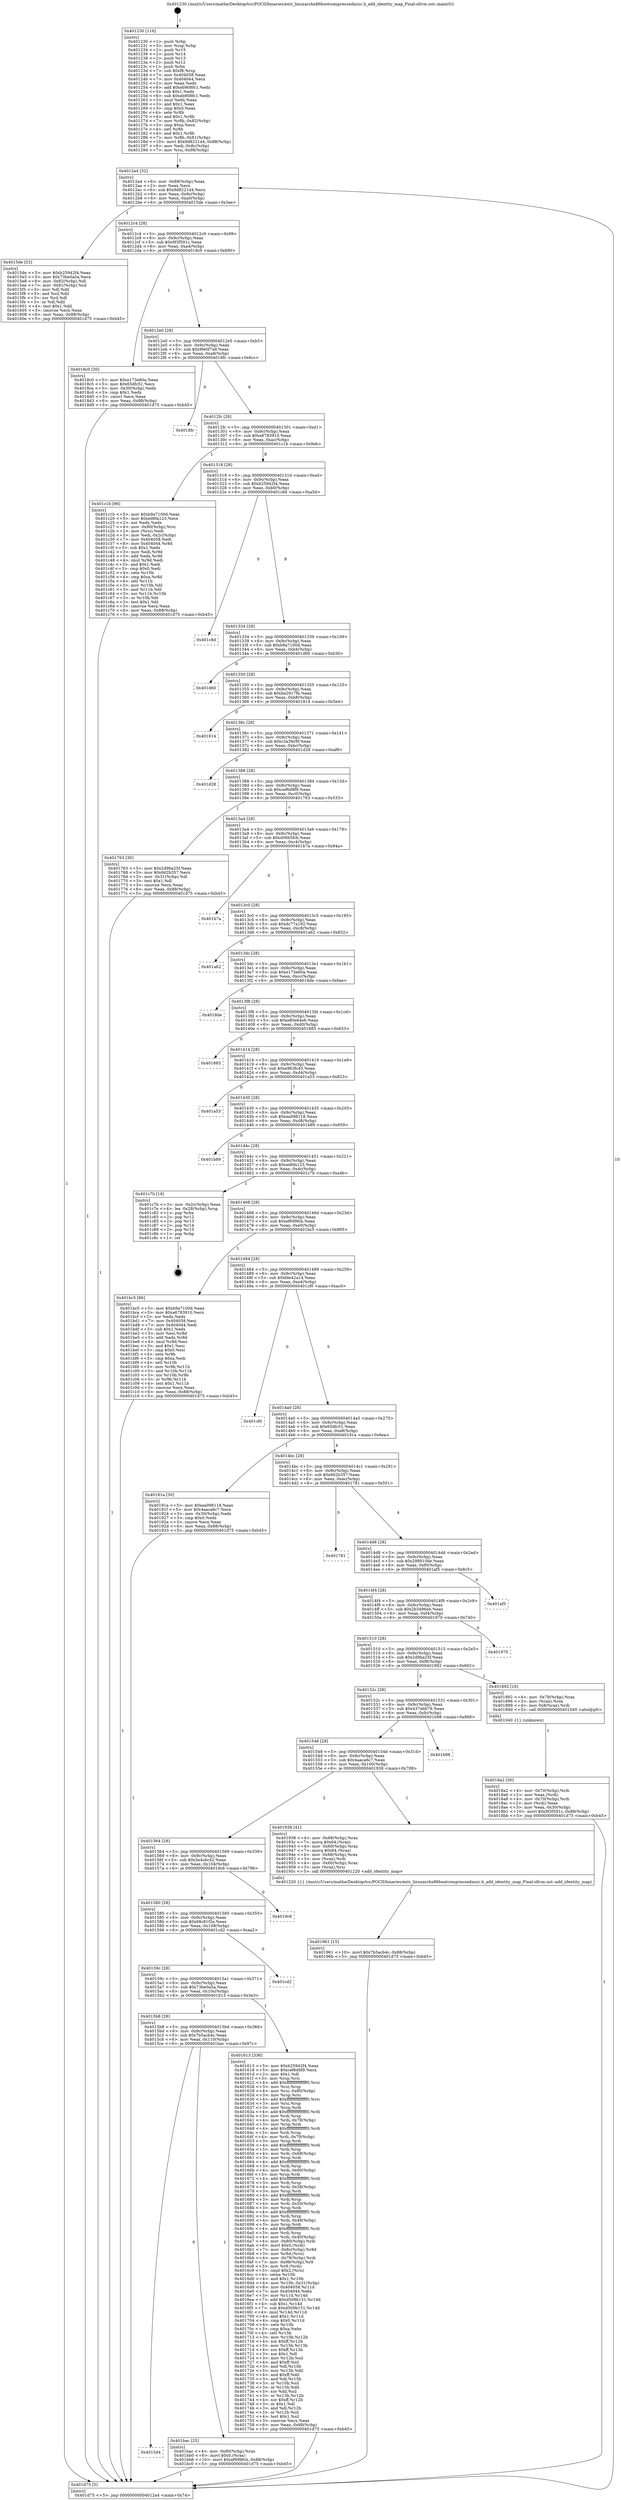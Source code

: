digraph "0x401230" {
  label = "0x401230 (/mnt/c/Users/mathe/Desktop/tcc/POCII/binaries/extr_linuxarchx86bootcompressedmisc.h_add_identity_map_Final-ollvm.out::main(0))"
  labelloc = "t"
  node[shape=record]

  Entry [label="",width=0.3,height=0.3,shape=circle,fillcolor=black,style=filled]
  "0x4012a4" [label="{
     0x4012a4 [32]\l
     | [instrs]\l
     &nbsp;&nbsp;0x4012a4 \<+6\>: mov -0x88(%rbp),%eax\l
     &nbsp;&nbsp;0x4012aa \<+2\>: mov %eax,%ecx\l
     &nbsp;&nbsp;0x4012ac \<+6\>: sub $0x9d8221d4,%ecx\l
     &nbsp;&nbsp;0x4012b2 \<+6\>: mov %eax,-0x9c(%rbp)\l
     &nbsp;&nbsp;0x4012b8 \<+6\>: mov %ecx,-0xa0(%rbp)\l
     &nbsp;&nbsp;0x4012be \<+6\>: je 00000000004015de \<main+0x3ae\>\l
  }"]
  "0x4015de" [label="{
     0x4015de [53]\l
     | [instrs]\l
     &nbsp;&nbsp;0x4015de \<+5\>: mov $0xb25942f4,%eax\l
     &nbsp;&nbsp;0x4015e3 \<+5\>: mov $0x73be0a5a,%ecx\l
     &nbsp;&nbsp;0x4015e8 \<+6\>: mov -0x82(%rbp),%dl\l
     &nbsp;&nbsp;0x4015ee \<+7\>: mov -0x81(%rbp),%sil\l
     &nbsp;&nbsp;0x4015f5 \<+3\>: mov %dl,%dil\l
     &nbsp;&nbsp;0x4015f8 \<+3\>: and %sil,%dil\l
     &nbsp;&nbsp;0x4015fb \<+3\>: xor %sil,%dl\l
     &nbsp;&nbsp;0x4015fe \<+3\>: or %dl,%dil\l
     &nbsp;&nbsp;0x401601 \<+4\>: test $0x1,%dil\l
     &nbsp;&nbsp;0x401605 \<+3\>: cmovne %ecx,%eax\l
     &nbsp;&nbsp;0x401608 \<+6\>: mov %eax,-0x88(%rbp)\l
     &nbsp;&nbsp;0x40160e \<+5\>: jmp 0000000000401d75 \<main+0xb45\>\l
  }"]
  "0x4012c4" [label="{
     0x4012c4 [28]\l
     | [instrs]\l
     &nbsp;&nbsp;0x4012c4 \<+5\>: jmp 00000000004012c9 \<main+0x99\>\l
     &nbsp;&nbsp;0x4012c9 \<+6\>: mov -0x9c(%rbp),%eax\l
     &nbsp;&nbsp;0x4012cf \<+5\>: sub $0x9f3f591c,%eax\l
     &nbsp;&nbsp;0x4012d4 \<+6\>: mov %eax,-0xa4(%rbp)\l
     &nbsp;&nbsp;0x4012da \<+6\>: je 00000000004018c0 \<main+0x690\>\l
  }"]
  "0x401d75" [label="{
     0x401d75 [5]\l
     | [instrs]\l
     &nbsp;&nbsp;0x401d75 \<+5\>: jmp 00000000004012a4 \<main+0x74\>\l
  }"]
  "0x401230" [label="{
     0x401230 [116]\l
     | [instrs]\l
     &nbsp;&nbsp;0x401230 \<+1\>: push %rbp\l
     &nbsp;&nbsp;0x401231 \<+3\>: mov %rsp,%rbp\l
     &nbsp;&nbsp;0x401234 \<+2\>: push %r15\l
     &nbsp;&nbsp;0x401236 \<+2\>: push %r14\l
     &nbsp;&nbsp;0x401238 \<+2\>: push %r13\l
     &nbsp;&nbsp;0x40123a \<+2\>: push %r12\l
     &nbsp;&nbsp;0x40123c \<+1\>: push %rbx\l
     &nbsp;&nbsp;0x40123d \<+7\>: sub $0xf8,%rsp\l
     &nbsp;&nbsp;0x401244 \<+7\>: mov 0x404058,%eax\l
     &nbsp;&nbsp;0x40124b \<+7\>: mov 0x404044,%ecx\l
     &nbsp;&nbsp;0x401252 \<+2\>: mov %eax,%edx\l
     &nbsp;&nbsp;0x401254 \<+6\>: add $0xeb908fc1,%edx\l
     &nbsp;&nbsp;0x40125a \<+3\>: sub $0x1,%edx\l
     &nbsp;&nbsp;0x40125d \<+6\>: sub $0xeb908fc1,%edx\l
     &nbsp;&nbsp;0x401263 \<+3\>: imul %edx,%eax\l
     &nbsp;&nbsp;0x401266 \<+3\>: and $0x1,%eax\l
     &nbsp;&nbsp;0x401269 \<+3\>: cmp $0x0,%eax\l
     &nbsp;&nbsp;0x40126c \<+4\>: sete %r8b\l
     &nbsp;&nbsp;0x401270 \<+4\>: and $0x1,%r8b\l
     &nbsp;&nbsp;0x401274 \<+7\>: mov %r8b,-0x82(%rbp)\l
     &nbsp;&nbsp;0x40127b \<+3\>: cmp $0xa,%ecx\l
     &nbsp;&nbsp;0x40127e \<+4\>: setl %r8b\l
     &nbsp;&nbsp;0x401282 \<+4\>: and $0x1,%r8b\l
     &nbsp;&nbsp;0x401286 \<+7\>: mov %r8b,-0x81(%rbp)\l
     &nbsp;&nbsp;0x40128d \<+10\>: movl $0x9d8221d4,-0x88(%rbp)\l
     &nbsp;&nbsp;0x401297 \<+6\>: mov %edi,-0x8c(%rbp)\l
     &nbsp;&nbsp;0x40129d \<+7\>: mov %rsi,-0x98(%rbp)\l
  }"]
  Exit [label="",width=0.3,height=0.3,shape=circle,fillcolor=black,style=filled,peripheries=2]
  "0x4018c0" [label="{
     0x4018c0 [30]\l
     | [instrs]\l
     &nbsp;&nbsp;0x4018c0 \<+5\>: mov $0xe173e60a,%eax\l
     &nbsp;&nbsp;0x4018c5 \<+5\>: mov $0x65dfc51,%ecx\l
     &nbsp;&nbsp;0x4018ca \<+3\>: mov -0x30(%rbp),%edx\l
     &nbsp;&nbsp;0x4018cd \<+3\>: cmp $0x1,%edx\l
     &nbsp;&nbsp;0x4018d0 \<+3\>: cmovl %ecx,%eax\l
     &nbsp;&nbsp;0x4018d3 \<+6\>: mov %eax,-0x88(%rbp)\l
     &nbsp;&nbsp;0x4018d9 \<+5\>: jmp 0000000000401d75 \<main+0xb45\>\l
  }"]
  "0x4012e0" [label="{
     0x4012e0 [28]\l
     | [instrs]\l
     &nbsp;&nbsp;0x4012e0 \<+5\>: jmp 00000000004012e5 \<main+0xb5\>\l
     &nbsp;&nbsp;0x4012e5 \<+6\>: mov -0x9c(%rbp),%eax\l
     &nbsp;&nbsp;0x4012eb \<+5\>: sub $0x9fe0f7a9,%eax\l
     &nbsp;&nbsp;0x4012f0 \<+6\>: mov %eax,-0xa8(%rbp)\l
     &nbsp;&nbsp;0x4012f6 \<+6\>: je 00000000004018fc \<main+0x6cc\>\l
  }"]
  "0x4015d4" [label="{
     0x4015d4\l
  }", style=dashed]
  "0x4018fc" [label="{
     0x4018fc\l
  }", style=dashed]
  "0x4012fc" [label="{
     0x4012fc [28]\l
     | [instrs]\l
     &nbsp;&nbsp;0x4012fc \<+5\>: jmp 0000000000401301 \<main+0xd1\>\l
     &nbsp;&nbsp;0x401301 \<+6\>: mov -0x9c(%rbp),%eax\l
     &nbsp;&nbsp;0x401307 \<+5\>: sub $0xa6783910,%eax\l
     &nbsp;&nbsp;0x40130c \<+6\>: mov %eax,-0xac(%rbp)\l
     &nbsp;&nbsp;0x401312 \<+6\>: je 0000000000401c1b \<main+0x9eb\>\l
  }"]
  "0x401bac" [label="{
     0x401bac [25]\l
     | [instrs]\l
     &nbsp;&nbsp;0x401bac \<+4\>: mov -0x80(%rbp),%rax\l
     &nbsp;&nbsp;0x401bb0 \<+6\>: movl $0x0,(%rax)\l
     &nbsp;&nbsp;0x401bb6 \<+10\>: movl $0xef699fcb,-0x88(%rbp)\l
     &nbsp;&nbsp;0x401bc0 \<+5\>: jmp 0000000000401d75 \<main+0xb45\>\l
  }"]
  "0x401c1b" [label="{
     0x401c1b [96]\l
     | [instrs]\l
     &nbsp;&nbsp;0x401c1b \<+5\>: mov $0xb9a7100d,%eax\l
     &nbsp;&nbsp;0x401c20 \<+5\>: mov $0xed6fa123,%ecx\l
     &nbsp;&nbsp;0x401c25 \<+2\>: xor %edx,%edx\l
     &nbsp;&nbsp;0x401c27 \<+4\>: mov -0x80(%rbp),%rsi\l
     &nbsp;&nbsp;0x401c2b \<+2\>: mov (%rsi),%edi\l
     &nbsp;&nbsp;0x401c2d \<+3\>: mov %edi,-0x2c(%rbp)\l
     &nbsp;&nbsp;0x401c30 \<+7\>: mov 0x404058,%edi\l
     &nbsp;&nbsp;0x401c37 \<+8\>: mov 0x404044,%r8d\l
     &nbsp;&nbsp;0x401c3f \<+3\>: sub $0x1,%edx\l
     &nbsp;&nbsp;0x401c42 \<+3\>: mov %edi,%r9d\l
     &nbsp;&nbsp;0x401c45 \<+3\>: add %edx,%r9d\l
     &nbsp;&nbsp;0x401c48 \<+4\>: imul %r9d,%edi\l
     &nbsp;&nbsp;0x401c4c \<+3\>: and $0x1,%edi\l
     &nbsp;&nbsp;0x401c4f \<+3\>: cmp $0x0,%edi\l
     &nbsp;&nbsp;0x401c52 \<+4\>: sete %r10b\l
     &nbsp;&nbsp;0x401c56 \<+4\>: cmp $0xa,%r8d\l
     &nbsp;&nbsp;0x401c5a \<+4\>: setl %r11b\l
     &nbsp;&nbsp;0x401c5e \<+3\>: mov %r10b,%bl\l
     &nbsp;&nbsp;0x401c61 \<+3\>: and %r11b,%bl\l
     &nbsp;&nbsp;0x401c64 \<+3\>: xor %r11b,%r10b\l
     &nbsp;&nbsp;0x401c67 \<+3\>: or %r10b,%bl\l
     &nbsp;&nbsp;0x401c6a \<+3\>: test $0x1,%bl\l
     &nbsp;&nbsp;0x401c6d \<+3\>: cmovne %ecx,%eax\l
     &nbsp;&nbsp;0x401c70 \<+6\>: mov %eax,-0x88(%rbp)\l
     &nbsp;&nbsp;0x401c76 \<+5\>: jmp 0000000000401d75 \<main+0xb45\>\l
  }"]
  "0x401318" [label="{
     0x401318 [28]\l
     | [instrs]\l
     &nbsp;&nbsp;0x401318 \<+5\>: jmp 000000000040131d \<main+0xed\>\l
     &nbsp;&nbsp;0x40131d \<+6\>: mov -0x9c(%rbp),%eax\l
     &nbsp;&nbsp;0x401323 \<+5\>: sub $0xb25942f4,%eax\l
     &nbsp;&nbsp;0x401328 \<+6\>: mov %eax,-0xb0(%rbp)\l
     &nbsp;&nbsp;0x40132e \<+6\>: je 0000000000401c8d \<main+0xa5d\>\l
  }"]
  "0x401961" [label="{
     0x401961 [15]\l
     | [instrs]\l
     &nbsp;&nbsp;0x401961 \<+10\>: movl $0x7b5acb4c,-0x88(%rbp)\l
     &nbsp;&nbsp;0x40196b \<+5\>: jmp 0000000000401d75 \<main+0xb45\>\l
  }"]
  "0x401c8d" [label="{
     0x401c8d\l
  }", style=dashed]
  "0x401334" [label="{
     0x401334 [28]\l
     | [instrs]\l
     &nbsp;&nbsp;0x401334 \<+5\>: jmp 0000000000401339 \<main+0x109\>\l
     &nbsp;&nbsp;0x401339 \<+6\>: mov -0x9c(%rbp),%eax\l
     &nbsp;&nbsp;0x40133f \<+5\>: sub $0xb9a7100d,%eax\l
     &nbsp;&nbsp;0x401344 \<+6\>: mov %eax,-0xb4(%rbp)\l
     &nbsp;&nbsp;0x40134a \<+6\>: je 0000000000401d60 \<main+0xb30\>\l
  }"]
  "0x4018a2" [label="{
     0x4018a2 [30]\l
     | [instrs]\l
     &nbsp;&nbsp;0x4018a2 \<+4\>: mov -0x70(%rbp),%rdi\l
     &nbsp;&nbsp;0x4018a6 \<+2\>: mov %eax,(%rdi)\l
     &nbsp;&nbsp;0x4018a8 \<+4\>: mov -0x70(%rbp),%rdi\l
     &nbsp;&nbsp;0x4018ac \<+2\>: mov (%rdi),%eax\l
     &nbsp;&nbsp;0x4018ae \<+3\>: mov %eax,-0x30(%rbp)\l
     &nbsp;&nbsp;0x4018b1 \<+10\>: movl $0x9f3f591c,-0x88(%rbp)\l
     &nbsp;&nbsp;0x4018bb \<+5\>: jmp 0000000000401d75 \<main+0xb45\>\l
  }"]
  "0x401d60" [label="{
     0x401d60\l
  }", style=dashed]
  "0x401350" [label="{
     0x401350 [28]\l
     | [instrs]\l
     &nbsp;&nbsp;0x401350 \<+5\>: jmp 0000000000401355 \<main+0x125\>\l
     &nbsp;&nbsp;0x401355 \<+6\>: mov -0x9c(%rbp),%eax\l
     &nbsp;&nbsp;0x40135b \<+5\>: sub $0xbe2917fb,%eax\l
     &nbsp;&nbsp;0x401360 \<+6\>: mov %eax,-0xb8(%rbp)\l
     &nbsp;&nbsp;0x401366 \<+6\>: je 0000000000401814 \<main+0x5e4\>\l
  }"]
  "0x4015b8" [label="{
     0x4015b8 [28]\l
     | [instrs]\l
     &nbsp;&nbsp;0x4015b8 \<+5\>: jmp 00000000004015bd \<main+0x38d\>\l
     &nbsp;&nbsp;0x4015bd \<+6\>: mov -0x9c(%rbp),%eax\l
     &nbsp;&nbsp;0x4015c3 \<+5\>: sub $0x7b5acb4c,%eax\l
     &nbsp;&nbsp;0x4015c8 \<+6\>: mov %eax,-0x110(%rbp)\l
     &nbsp;&nbsp;0x4015ce \<+6\>: je 0000000000401bac \<main+0x97c\>\l
  }"]
  "0x401814" [label="{
     0x401814\l
  }", style=dashed]
  "0x40136c" [label="{
     0x40136c [28]\l
     | [instrs]\l
     &nbsp;&nbsp;0x40136c \<+5\>: jmp 0000000000401371 \<main+0x141\>\l
     &nbsp;&nbsp;0x401371 \<+6\>: mov -0x9c(%rbp),%eax\l
     &nbsp;&nbsp;0x401377 \<+5\>: sub $0xc3a39c9f,%eax\l
     &nbsp;&nbsp;0x40137c \<+6\>: mov %eax,-0xbc(%rbp)\l
     &nbsp;&nbsp;0x401382 \<+6\>: je 0000000000401d28 \<main+0xaf8\>\l
  }"]
  "0x401613" [label="{
     0x401613 [336]\l
     | [instrs]\l
     &nbsp;&nbsp;0x401613 \<+5\>: mov $0xb25942f4,%eax\l
     &nbsp;&nbsp;0x401618 \<+5\>: mov $0xcef6d8f9,%ecx\l
     &nbsp;&nbsp;0x40161d \<+2\>: mov $0x1,%dl\l
     &nbsp;&nbsp;0x40161f \<+3\>: mov %rsp,%rsi\l
     &nbsp;&nbsp;0x401622 \<+4\>: add $0xfffffffffffffff0,%rsi\l
     &nbsp;&nbsp;0x401626 \<+3\>: mov %rsi,%rsp\l
     &nbsp;&nbsp;0x401629 \<+4\>: mov %rsi,-0x80(%rbp)\l
     &nbsp;&nbsp;0x40162d \<+3\>: mov %rsp,%rsi\l
     &nbsp;&nbsp;0x401630 \<+4\>: add $0xfffffffffffffff0,%rsi\l
     &nbsp;&nbsp;0x401634 \<+3\>: mov %rsi,%rsp\l
     &nbsp;&nbsp;0x401637 \<+3\>: mov %rsp,%rdi\l
     &nbsp;&nbsp;0x40163a \<+4\>: add $0xfffffffffffffff0,%rdi\l
     &nbsp;&nbsp;0x40163e \<+3\>: mov %rdi,%rsp\l
     &nbsp;&nbsp;0x401641 \<+4\>: mov %rdi,-0x78(%rbp)\l
     &nbsp;&nbsp;0x401645 \<+3\>: mov %rsp,%rdi\l
     &nbsp;&nbsp;0x401648 \<+4\>: add $0xfffffffffffffff0,%rdi\l
     &nbsp;&nbsp;0x40164c \<+3\>: mov %rdi,%rsp\l
     &nbsp;&nbsp;0x40164f \<+4\>: mov %rdi,-0x70(%rbp)\l
     &nbsp;&nbsp;0x401653 \<+3\>: mov %rsp,%rdi\l
     &nbsp;&nbsp;0x401656 \<+4\>: add $0xfffffffffffffff0,%rdi\l
     &nbsp;&nbsp;0x40165a \<+3\>: mov %rdi,%rsp\l
     &nbsp;&nbsp;0x40165d \<+4\>: mov %rdi,-0x68(%rbp)\l
     &nbsp;&nbsp;0x401661 \<+3\>: mov %rsp,%rdi\l
     &nbsp;&nbsp;0x401664 \<+4\>: add $0xfffffffffffffff0,%rdi\l
     &nbsp;&nbsp;0x401668 \<+3\>: mov %rdi,%rsp\l
     &nbsp;&nbsp;0x40166b \<+4\>: mov %rdi,-0x60(%rbp)\l
     &nbsp;&nbsp;0x40166f \<+3\>: mov %rsp,%rdi\l
     &nbsp;&nbsp;0x401672 \<+4\>: add $0xfffffffffffffff0,%rdi\l
     &nbsp;&nbsp;0x401676 \<+3\>: mov %rdi,%rsp\l
     &nbsp;&nbsp;0x401679 \<+4\>: mov %rdi,-0x58(%rbp)\l
     &nbsp;&nbsp;0x40167d \<+3\>: mov %rsp,%rdi\l
     &nbsp;&nbsp;0x401680 \<+4\>: add $0xfffffffffffffff0,%rdi\l
     &nbsp;&nbsp;0x401684 \<+3\>: mov %rdi,%rsp\l
     &nbsp;&nbsp;0x401687 \<+4\>: mov %rdi,-0x50(%rbp)\l
     &nbsp;&nbsp;0x40168b \<+3\>: mov %rsp,%rdi\l
     &nbsp;&nbsp;0x40168e \<+4\>: add $0xfffffffffffffff0,%rdi\l
     &nbsp;&nbsp;0x401692 \<+3\>: mov %rdi,%rsp\l
     &nbsp;&nbsp;0x401695 \<+4\>: mov %rdi,-0x48(%rbp)\l
     &nbsp;&nbsp;0x401699 \<+3\>: mov %rsp,%rdi\l
     &nbsp;&nbsp;0x40169c \<+4\>: add $0xfffffffffffffff0,%rdi\l
     &nbsp;&nbsp;0x4016a0 \<+3\>: mov %rdi,%rsp\l
     &nbsp;&nbsp;0x4016a3 \<+4\>: mov %rdi,-0x40(%rbp)\l
     &nbsp;&nbsp;0x4016a7 \<+4\>: mov -0x80(%rbp),%rdi\l
     &nbsp;&nbsp;0x4016ab \<+6\>: movl $0x0,(%rdi)\l
     &nbsp;&nbsp;0x4016b1 \<+7\>: mov -0x8c(%rbp),%r8d\l
     &nbsp;&nbsp;0x4016b8 \<+3\>: mov %r8d,(%rsi)\l
     &nbsp;&nbsp;0x4016bb \<+4\>: mov -0x78(%rbp),%rdi\l
     &nbsp;&nbsp;0x4016bf \<+7\>: mov -0x98(%rbp),%r9\l
     &nbsp;&nbsp;0x4016c6 \<+3\>: mov %r9,(%rdi)\l
     &nbsp;&nbsp;0x4016c9 \<+3\>: cmpl $0x2,(%rsi)\l
     &nbsp;&nbsp;0x4016cc \<+4\>: setne %r10b\l
     &nbsp;&nbsp;0x4016d0 \<+4\>: and $0x1,%r10b\l
     &nbsp;&nbsp;0x4016d4 \<+4\>: mov %r10b,-0x31(%rbp)\l
     &nbsp;&nbsp;0x4016d8 \<+8\>: mov 0x404058,%r11d\l
     &nbsp;&nbsp;0x4016e0 \<+7\>: mov 0x404044,%ebx\l
     &nbsp;&nbsp;0x4016e7 \<+3\>: mov %r11d,%r14d\l
     &nbsp;&nbsp;0x4016ea \<+7\>: add $0xd509b151,%r14d\l
     &nbsp;&nbsp;0x4016f1 \<+4\>: sub $0x1,%r14d\l
     &nbsp;&nbsp;0x4016f5 \<+7\>: sub $0xd509b151,%r14d\l
     &nbsp;&nbsp;0x4016fc \<+4\>: imul %r14d,%r11d\l
     &nbsp;&nbsp;0x401700 \<+4\>: and $0x1,%r11d\l
     &nbsp;&nbsp;0x401704 \<+4\>: cmp $0x0,%r11d\l
     &nbsp;&nbsp;0x401708 \<+4\>: sete %r10b\l
     &nbsp;&nbsp;0x40170c \<+3\>: cmp $0xa,%ebx\l
     &nbsp;&nbsp;0x40170f \<+4\>: setl %r15b\l
     &nbsp;&nbsp;0x401713 \<+3\>: mov %r10b,%r12b\l
     &nbsp;&nbsp;0x401716 \<+4\>: xor $0xff,%r12b\l
     &nbsp;&nbsp;0x40171a \<+3\>: mov %r15b,%r13b\l
     &nbsp;&nbsp;0x40171d \<+4\>: xor $0xff,%r13b\l
     &nbsp;&nbsp;0x401721 \<+3\>: xor $0x1,%dl\l
     &nbsp;&nbsp;0x401724 \<+3\>: mov %r12b,%sil\l
     &nbsp;&nbsp;0x401727 \<+4\>: and $0xff,%sil\l
     &nbsp;&nbsp;0x40172b \<+3\>: and %dl,%r10b\l
     &nbsp;&nbsp;0x40172e \<+3\>: mov %r13b,%dil\l
     &nbsp;&nbsp;0x401731 \<+4\>: and $0xff,%dil\l
     &nbsp;&nbsp;0x401735 \<+3\>: and %dl,%r15b\l
     &nbsp;&nbsp;0x401738 \<+3\>: or %r10b,%sil\l
     &nbsp;&nbsp;0x40173b \<+3\>: or %r15b,%dil\l
     &nbsp;&nbsp;0x40173e \<+3\>: xor %dil,%sil\l
     &nbsp;&nbsp;0x401741 \<+3\>: or %r13b,%r12b\l
     &nbsp;&nbsp;0x401744 \<+4\>: xor $0xff,%r12b\l
     &nbsp;&nbsp;0x401748 \<+3\>: or $0x1,%dl\l
     &nbsp;&nbsp;0x40174b \<+3\>: and %dl,%r12b\l
     &nbsp;&nbsp;0x40174e \<+3\>: or %r12b,%sil\l
     &nbsp;&nbsp;0x401751 \<+4\>: test $0x1,%sil\l
     &nbsp;&nbsp;0x401755 \<+3\>: cmovne %ecx,%eax\l
     &nbsp;&nbsp;0x401758 \<+6\>: mov %eax,-0x88(%rbp)\l
     &nbsp;&nbsp;0x40175e \<+5\>: jmp 0000000000401d75 \<main+0xb45\>\l
  }"]
  "0x401d28" [label="{
     0x401d28\l
  }", style=dashed]
  "0x401388" [label="{
     0x401388 [28]\l
     | [instrs]\l
     &nbsp;&nbsp;0x401388 \<+5\>: jmp 000000000040138d \<main+0x15d\>\l
     &nbsp;&nbsp;0x40138d \<+6\>: mov -0x9c(%rbp),%eax\l
     &nbsp;&nbsp;0x401393 \<+5\>: sub $0xcef6d8f9,%eax\l
     &nbsp;&nbsp;0x401398 \<+6\>: mov %eax,-0xc0(%rbp)\l
     &nbsp;&nbsp;0x40139e \<+6\>: je 0000000000401763 \<main+0x533\>\l
  }"]
  "0x40159c" [label="{
     0x40159c [28]\l
     | [instrs]\l
     &nbsp;&nbsp;0x40159c \<+5\>: jmp 00000000004015a1 \<main+0x371\>\l
     &nbsp;&nbsp;0x4015a1 \<+6\>: mov -0x9c(%rbp),%eax\l
     &nbsp;&nbsp;0x4015a7 \<+5\>: sub $0x73be0a5a,%eax\l
     &nbsp;&nbsp;0x4015ac \<+6\>: mov %eax,-0x10c(%rbp)\l
     &nbsp;&nbsp;0x4015b2 \<+6\>: je 0000000000401613 \<main+0x3e3\>\l
  }"]
  "0x401763" [label="{
     0x401763 [30]\l
     | [instrs]\l
     &nbsp;&nbsp;0x401763 \<+5\>: mov $0x2d9ba25f,%eax\l
     &nbsp;&nbsp;0x401768 \<+5\>: mov $0x662b357,%ecx\l
     &nbsp;&nbsp;0x40176d \<+3\>: mov -0x31(%rbp),%dl\l
     &nbsp;&nbsp;0x401770 \<+3\>: test $0x1,%dl\l
     &nbsp;&nbsp;0x401773 \<+3\>: cmovne %ecx,%eax\l
     &nbsp;&nbsp;0x401776 \<+6\>: mov %eax,-0x88(%rbp)\l
     &nbsp;&nbsp;0x40177c \<+5\>: jmp 0000000000401d75 \<main+0xb45\>\l
  }"]
  "0x4013a4" [label="{
     0x4013a4 [28]\l
     | [instrs]\l
     &nbsp;&nbsp;0x4013a4 \<+5\>: jmp 00000000004013a9 \<main+0x179\>\l
     &nbsp;&nbsp;0x4013a9 \<+6\>: mov -0x9c(%rbp),%eax\l
     &nbsp;&nbsp;0x4013af \<+5\>: sub $0xd06b5fcb,%eax\l
     &nbsp;&nbsp;0x4013b4 \<+6\>: mov %eax,-0xc4(%rbp)\l
     &nbsp;&nbsp;0x4013ba \<+6\>: je 0000000000401b7a \<main+0x94a\>\l
  }"]
  "0x401cd2" [label="{
     0x401cd2\l
  }", style=dashed]
  "0x401b7a" [label="{
     0x401b7a\l
  }", style=dashed]
  "0x4013c0" [label="{
     0x4013c0 [28]\l
     | [instrs]\l
     &nbsp;&nbsp;0x4013c0 \<+5\>: jmp 00000000004013c5 \<main+0x195\>\l
     &nbsp;&nbsp;0x4013c5 \<+6\>: mov -0x9c(%rbp),%eax\l
     &nbsp;&nbsp;0x4013cb \<+5\>: sub $0xdc77a192,%eax\l
     &nbsp;&nbsp;0x4013d0 \<+6\>: mov %eax,-0xc8(%rbp)\l
     &nbsp;&nbsp;0x4013d6 \<+6\>: je 0000000000401a62 \<main+0x832\>\l
  }"]
  "0x401580" [label="{
     0x401580 [28]\l
     | [instrs]\l
     &nbsp;&nbsp;0x401580 \<+5\>: jmp 0000000000401585 \<main+0x355\>\l
     &nbsp;&nbsp;0x401585 \<+6\>: mov -0x9c(%rbp),%eax\l
     &nbsp;&nbsp;0x40158b \<+5\>: sub $0x68c81f2e,%eax\l
     &nbsp;&nbsp;0x401590 \<+6\>: mov %eax,-0x108(%rbp)\l
     &nbsp;&nbsp;0x401596 \<+6\>: je 0000000000401cd2 \<main+0xaa2\>\l
  }"]
  "0x401a62" [label="{
     0x401a62\l
  }", style=dashed]
  "0x4013dc" [label="{
     0x4013dc [28]\l
     | [instrs]\l
     &nbsp;&nbsp;0x4013dc \<+5\>: jmp 00000000004013e1 \<main+0x1b1\>\l
     &nbsp;&nbsp;0x4013e1 \<+6\>: mov -0x9c(%rbp),%eax\l
     &nbsp;&nbsp;0x4013e7 \<+5\>: sub $0xe173e60a,%eax\l
     &nbsp;&nbsp;0x4013ec \<+6\>: mov %eax,-0xcc(%rbp)\l
     &nbsp;&nbsp;0x4013f2 \<+6\>: je 00000000004018de \<main+0x6ae\>\l
  }"]
  "0x4019c6" [label="{
     0x4019c6\l
  }", style=dashed]
  "0x4018de" [label="{
     0x4018de\l
  }", style=dashed]
  "0x4013f8" [label="{
     0x4013f8 [28]\l
     | [instrs]\l
     &nbsp;&nbsp;0x4013f8 \<+5\>: jmp 00000000004013fd \<main+0x1cd\>\l
     &nbsp;&nbsp;0x4013fd \<+6\>: mov -0x9c(%rbp),%eax\l
     &nbsp;&nbsp;0x401403 \<+5\>: sub $0xe80e64e6,%eax\l
     &nbsp;&nbsp;0x401408 \<+6\>: mov %eax,-0xd0(%rbp)\l
     &nbsp;&nbsp;0x40140e \<+6\>: je 0000000000401883 \<main+0x653\>\l
  }"]
  "0x401564" [label="{
     0x401564 [28]\l
     | [instrs]\l
     &nbsp;&nbsp;0x401564 \<+5\>: jmp 0000000000401569 \<main+0x339\>\l
     &nbsp;&nbsp;0x401569 \<+6\>: mov -0x9c(%rbp),%eax\l
     &nbsp;&nbsp;0x40156f \<+5\>: sub $0x5e4cbc42,%eax\l
     &nbsp;&nbsp;0x401574 \<+6\>: mov %eax,-0x104(%rbp)\l
     &nbsp;&nbsp;0x40157a \<+6\>: je 00000000004019c6 \<main+0x796\>\l
  }"]
  "0x401883" [label="{
     0x401883\l
  }", style=dashed]
  "0x401414" [label="{
     0x401414 [28]\l
     | [instrs]\l
     &nbsp;&nbsp;0x401414 \<+5\>: jmp 0000000000401419 \<main+0x1e9\>\l
     &nbsp;&nbsp;0x401419 \<+6\>: mov -0x9c(%rbp),%eax\l
     &nbsp;&nbsp;0x40141f \<+5\>: sub $0xe963fc45,%eax\l
     &nbsp;&nbsp;0x401424 \<+6\>: mov %eax,-0xd4(%rbp)\l
     &nbsp;&nbsp;0x40142a \<+6\>: je 0000000000401a53 \<main+0x823\>\l
  }"]
  "0x401938" [label="{
     0x401938 [41]\l
     | [instrs]\l
     &nbsp;&nbsp;0x401938 \<+4\>: mov -0x68(%rbp),%rax\l
     &nbsp;&nbsp;0x40193c \<+7\>: movq $0x64,(%rax)\l
     &nbsp;&nbsp;0x401943 \<+4\>: mov -0x60(%rbp),%rax\l
     &nbsp;&nbsp;0x401947 \<+7\>: movq $0x64,(%rax)\l
     &nbsp;&nbsp;0x40194e \<+4\>: mov -0x68(%rbp),%rax\l
     &nbsp;&nbsp;0x401952 \<+3\>: mov (%rax),%rdi\l
     &nbsp;&nbsp;0x401955 \<+4\>: mov -0x60(%rbp),%rax\l
     &nbsp;&nbsp;0x401959 \<+3\>: mov (%rax),%rsi\l
     &nbsp;&nbsp;0x40195c \<+5\>: call 0000000000401220 \<add_identity_map\>\l
     | [calls]\l
     &nbsp;&nbsp;0x401220 \{1\} (/mnt/c/Users/mathe/Desktop/tcc/POCII/binaries/extr_linuxarchx86bootcompressedmisc.h_add_identity_map_Final-ollvm.out::add_identity_map)\l
  }"]
  "0x401a53" [label="{
     0x401a53\l
  }", style=dashed]
  "0x401430" [label="{
     0x401430 [28]\l
     | [instrs]\l
     &nbsp;&nbsp;0x401430 \<+5\>: jmp 0000000000401435 \<main+0x205\>\l
     &nbsp;&nbsp;0x401435 \<+6\>: mov -0x9c(%rbp),%eax\l
     &nbsp;&nbsp;0x40143b \<+5\>: sub $0xea098118,%eax\l
     &nbsp;&nbsp;0x401440 \<+6\>: mov %eax,-0xd8(%rbp)\l
     &nbsp;&nbsp;0x401446 \<+6\>: je 0000000000401b89 \<main+0x959\>\l
  }"]
  "0x401548" [label="{
     0x401548 [28]\l
     | [instrs]\l
     &nbsp;&nbsp;0x401548 \<+5\>: jmp 000000000040154d \<main+0x31d\>\l
     &nbsp;&nbsp;0x40154d \<+6\>: mov -0x9c(%rbp),%eax\l
     &nbsp;&nbsp;0x401553 \<+5\>: sub $0x4aaca6c7,%eax\l
     &nbsp;&nbsp;0x401558 \<+6\>: mov %eax,-0x100(%rbp)\l
     &nbsp;&nbsp;0x40155e \<+6\>: je 0000000000401938 \<main+0x708\>\l
  }"]
  "0x401b89" [label="{
     0x401b89\l
  }", style=dashed]
  "0x40144c" [label="{
     0x40144c [28]\l
     | [instrs]\l
     &nbsp;&nbsp;0x40144c \<+5\>: jmp 0000000000401451 \<main+0x221\>\l
     &nbsp;&nbsp;0x401451 \<+6\>: mov -0x9c(%rbp),%eax\l
     &nbsp;&nbsp;0x401457 \<+5\>: sub $0xed6fa123,%eax\l
     &nbsp;&nbsp;0x40145c \<+6\>: mov %eax,-0xdc(%rbp)\l
     &nbsp;&nbsp;0x401462 \<+6\>: je 0000000000401c7b \<main+0xa4b\>\l
  }"]
  "0x401b98" [label="{
     0x401b98\l
  }", style=dashed]
  "0x401c7b" [label="{
     0x401c7b [18]\l
     | [instrs]\l
     &nbsp;&nbsp;0x401c7b \<+3\>: mov -0x2c(%rbp),%eax\l
     &nbsp;&nbsp;0x401c7e \<+4\>: lea -0x28(%rbp),%rsp\l
     &nbsp;&nbsp;0x401c82 \<+1\>: pop %rbx\l
     &nbsp;&nbsp;0x401c83 \<+2\>: pop %r12\l
     &nbsp;&nbsp;0x401c85 \<+2\>: pop %r13\l
     &nbsp;&nbsp;0x401c87 \<+2\>: pop %r14\l
     &nbsp;&nbsp;0x401c89 \<+2\>: pop %r15\l
     &nbsp;&nbsp;0x401c8b \<+1\>: pop %rbp\l
     &nbsp;&nbsp;0x401c8c \<+1\>: ret\l
  }"]
  "0x401468" [label="{
     0x401468 [28]\l
     | [instrs]\l
     &nbsp;&nbsp;0x401468 \<+5\>: jmp 000000000040146d \<main+0x23d\>\l
     &nbsp;&nbsp;0x40146d \<+6\>: mov -0x9c(%rbp),%eax\l
     &nbsp;&nbsp;0x401473 \<+5\>: sub $0xef699fcb,%eax\l
     &nbsp;&nbsp;0x401478 \<+6\>: mov %eax,-0xe0(%rbp)\l
     &nbsp;&nbsp;0x40147e \<+6\>: je 0000000000401bc5 \<main+0x995\>\l
  }"]
  "0x40152c" [label="{
     0x40152c [28]\l
     | [instrs]\l
     &nbsp;&nbsp;0x40152c \<+5\>: jmp 0000000000401531 \<main+0x301\>\l
     &nbsp;&nbsp;0x401531 \<+6\>: mov -0x9c(%rbp),%eax\l
     &nbsp;&nbsp;0x401537 \<+5\>: sub $0x437ebb79,%eax\l
     &nbsp;&nbsp;0x40153c \<+6\>: mov %eax,-0xfc(%rbp)\l
     &nbsp;&nbsp;0x401542 \<+6\>: je 0000000000401b98 \<main+0x968\>\l
  }"]
  "0x401bc5" [label="{
     0x401bc5 [86]\l
     | [instrs]\l
     &nbsp;&nbsp;0x401bc5 \<+5\>: mov $0xb9a7100d,%eax\l
     &nbsp;&nbsp;0x401bca \<+5\>: mov $0xa6783910,%ecx\l
     &nbsp;&nbsp;0x401bcf \<+2\>: xor %edx,%edx\l
     &nbsp;&nbsp;0x401bd1 \<+7\>: mov 0x404058,%esi\l
     &nbsp;&nbsp;0x401bd8 \<+7\>: mov 0x404044,%edi\l
     &nbsp;&nbsp;0x401bdf \<+3\>: sub $0x1,%edx\l
     &nbsp;&nbsp;0x401be2 \<+3\>: mov %esi,%r8d\l
     &nbsp;&nbsp;0x401be5 \<+3\>: add %edx,%r8d\l
     &nbsp;&nbsp;0x401be8 \<+4\>: imul %r8d,%esi\l
     &nbsp;&nbsp;0x401bec \<+3\>: and $0x1,%esi\l
     &nbsp;&nbsp;0x401bef \<+3\>: cmp $0x0,%esi\l
     &nbsp;&nbsp;0x401bf2 \<+4\>: sete %r9b\l
     &nbsp;&nbsp;0x401bf6 \<+3\>: cmp $0xa,%edi\l
     &nbsp;&nbsp;0x401bf9 \<+4\>: setl %r10b\l
     &nbsp;&nbsp;0x401bfd \<+3\>: mov %r9b,%r11b\l
     &nbsp;&nbsp;0x401c00 \<+3\>: and %r10b,%r11b\l
     &nbsp;&nbsp;0x401c03 \<+3\>: xor %r10b,%r9b\l
     &nbsp;&nbsp;0x401c06 \<+3\>: or %r9b,%r11b\l
     &nbsp;&nbsp;0x401c09 \<+4\>: test $0x1,%r11b\l
     &nbsp;&nbsp;0x401c0d \<+3\>: cmovne %ecx,%eax\l
     &nbsp;&nbsp;0x401c10 \<+6\>: mov %eax,-0x88(%rbp)\l
     &nbsp;&nbsp;0x401c16 \<+5\>: jmp 0000000000401d75 \<main+0xb45\>\l
  }"]
  "0x401484" [label="{
     0x401484 [28]\l
     | [instrs]\l
     &nbsp;&nbsp;0x401484 \<+5\>: jmp 0000000000401489 \<main+0x259\>\l
     &nbsp;&nbsp;0x401489 \<+6\>: mov -0x9c(%rbp),%eax\l
     &nbsp;&nbsp;0x40148f \<+5\>: sub $0xfde42a14,%eax\l
     &nbsp;&nbsp;0x401494 \<+6\>: mov %eax,-0xe4(%rbp)\l
     &nbsp;&nbsp;0x40149a \<+6\>: je 0000000000401cf0 \<main+0xac0\>\l
  }"]
  "0x401892" [label="{
     0x401892 [16]\l
     | [instrs]\l
     &nbsp;&nbsp;0x401892 \<+4\>: mov -0x78(%rbp),%rax\l
     &nbsp;&nbsp;0x401896 \<+3\>: mov (%rax),%rax\l
     &nbsp;&nbsp;0x401899 \<+4\>: mov 0x8(%rax),%rdi\l
     &nbsp;&nbsp;0x40189d \<+5\>: call 0000000000401040 \<atoi@plt\>\l
     | [calls]\l
     &nbsp;&nbsp;0x401040 \{1\} (unknown)\l
  }"]
  "0x401cf0" [label="{
     0x401cf0\l
  }", style=dashed]
  "0x4014a0" [label="{
     0x4014a0 [28]\l
     | [instrs]\l
     &nbsp;&nbsp;0x4014a0 \<+5\>: jmp 00000000004014a5 \<main+0x275\>\l
     &nbsp;&nbsp;0x4014a5 \<+6\>: mov -0x9c(%rbp),%eax\l
     &nbsp;&nbsp;0x4014ab \<+5\>: sub $0x65dfc51,%eax\l
     &nbsp;&nbsp;0x4014b0 \<+6\>: mov %eax,-0xe8(%rbp)\l
     &nbsp;&nbsp;0x4014b6 \<+6\>: je 000000000040191a \<main+0x6ea\>\l
  }"]
  "0x401510" [label="{
     0x401510 [28]\l
     | [instrs]\l
     &nbsp;&nbsp;0x401510 \<+5\>: jmp 0000000000401515 \<main+0x2e5\>\l
     &nbsp;&nbsp;0x401515 \<+6\>: mov -0x9c(%rbp),%eax\l
     &nbsp;&nbsp;0x40151b \<+5\>: sub $0x2d9ba25f,%eax\l
     &nbsp;&nbsp;0x401520 \<+6\>: mov %eax,-0xf8(%rbp)\l
     &nbsp;&nbsp;0x401526 \<+6\>: je 0000000000401892 \<main+0x662\>\l
  }"]
  "0x40191a" [label="{
     0x40191a [30]\l
     | [instrs]\l
     &nbsp;&nbsp;0x40191a \<+5\>: mov $0xea098118,%eax\l
     &nbsp;&nbsp;0x40191f \<+5\>: mov $0x4aaca6c7,%ecx\l
     &nbsp;&nbsp;0x401924 \<+3\>: mov -0x30(%rbp),%edx\l
     &nbsp;&nbsp;0x401927 \<+3\>: cmp $0x0,%edx\l
     &nbsp;&nbsp;0x40192a \<+3\>: cmove %ecx,%eax\l
     &nbsp;&nbsp;0x40192d \<+6\>: mov %eax,-0x88(%rbp)\l
     &nbsp;&nbsp;0x401933 \<+5\>: jmp 0000000000401d75 \<main+0xb45\>\l
  }"]
  "0x4014bc" [label="{
     0x4014bc [28]\l
     | [instrs]\l
     &nbsp;&nbsp;0x4014bc \<+5\>: jmp 00000000004014c1 \<main+0x291\>\l
     &nbsp;&nbsp;0x4014c1 \<+6\>: mov -0x9c(%rbp),%eax\l
     &nbsp;&nbsp;0x4014c7 \<+5\>: sub $0x662b357,%eax\l
     &nbsp;&nbsp;0x4014cc \<+6\>: mov %eax,-0xec(%rbp)\l
     &nbsp;&nbsp;0x4014d2 \<+6\>: je 0000000000401781 \<main+0x551\>\l
  }"]
  "0x401970" [label="{
     0x401970\l
  }", style=dashed]
  "0x401781" [label="{
     0x401781\l
  }", style=dashed]
  "0x4014d8" [label="{
     0x4014d8 [28]\l
     | [instrs]\l
     &nbsp;&nbsp;0x4014d8 \<+5\>: jmp 00000000004014dd \<main+0x2ad\>\l
     &nbsp;&nbsp;0x4014dd \<+6\>: mov -0x9c(%rbp),%eax\l
     &nbsp;&nbsp;0x4014e3 \<+5\>: sub $0x298910de,%eax\l
     &nbsp;&nbsp;0x4014e8 \<+6\>: mov %eax,-0xf0(%rbp)\l
     &nbsp;&nbsp;0x4014ee \<+6\>: je 0000000000401af5 \<main+0x8c5\>\l
  }"]
  "0x4014f4" [label="{
     0x4014f4 [28]\l
     | [instrs]\l
     &nbsp;&nbsp;0x4014f4 \<+5\>: jmp 00000000004014f9 \<main+0x2c9\>\l
     &nbsp;&nbsp;0x4014f9 \<+6\>: mov -0x9c(%rbp),%eax\l
     &nbsp;&nbsp;0x4014ff \<+5\>: sub $0x2b3496eb,%eax\l
     &nbsp;&nbsp;0x401504 \<+6\>: mov %eax,-0xf4(%rbp)\l
     &nbsp;&nbsp;0x40150a \<+6\>: je 0000000000401970 \<main+0x740\>\l
  }"]
  "0x401af5" [label="{
     0x401af5\l
  }", style=dashed]
  Entry -> "0x401230" [label=" 1"]
  "0x4012a4" -> "0x4015de" [label=" 1"]
  "0x4012a4" -> "0x4012c4" [label=" 10"]
  "0x4015de" -> "0x401d75" [label=" 1"]
  "0x401230" -> "0x4012a4" [label=" 1"]
  "0x401d75" -> "0x4012a4" [label=" 10"]
  "0x401c7b" -> Exit [label=" 1"]
  "0x4012c4" -> "0x4018c0" [label=" 1"]
  "0x4012c4" -> "0x4012e0" [label=" 9"]
  "0x401c1b" -> "0x401d75" [label=" 1"]
  "0x4012e0" -> "0x4018fc" [label=" 0"]
  "0x4012e0" -> "0x4012fc" [label=" 9"]
  "0x401bc5" -> "0x401d75" [label=" 1"]
  "0x4012fc" -> "0x401c1b" [label=" 1"]
  "0x4012fc" -> "0x401318" [label=" 8"]
  "0x401bac" -> "0x401d75" [label=" 1"]
  "0x401318" -> "0x401c8d" [label=" 0"]
  "0x401318" -> "0x401334" [label=" 8"]
  "0x4015b8" -> "0x401bac" [label=" 1"]
  "0x401334" -> "0x401d60" [label=" 0"]
  "0x401334" -> "0x401350" [label=" 8"]
  "0x4015b8" -> "0x4015d4" [label=" 0"]
  "0x401350" -> "0x401814" [label=" 0"]
  "0x401350" -> "0x40136c" [label=" 8"]
  "0x401938" -> "0x401961" [label=" 1"]
  "0x40136c" -> "0x401d28" [label=" 0"]
  "0x40136c" -> "0x401388" [label=" 8"]
  "0x40191a" -> "0x401d75" [label=" 1"]
  "0x401388" -> "0x401763" [label=" 1"]
  "0x401388" -> "0x4013a4" [label=" 7"]
  "0x4018a2" -> "0x401d75" [label=" 1"]
  "0x4013a4" -> "0x401b7a" [label=" 0"]
  "0x4013a4" -> "0x4013c0" [label=" 7"]
  "0x401892" -> "0x4018a2" [label=" 1"]
  "0x4013c0" -> "0x401a62" [label=" 0"]
  "0x4013c0" -> "0x4013dc" [label=" 7"]
  "0x401613" -> "0x401d75" [label=" 1"]
  "0x4013dc" -> "0x4018de" [label=" 0"]
  "0x4013dc" -> "0x4013f8" [label=" 7"]
  "0x401961" -> "0x401d75" [label=" 1"]
  "0x4013f8" -> "0x401883" [label=" 0"]
  "0x4013f8" -> "0x401414" [label=" 7"]
  "0x40159c" -> "0x401613" [label=" 1"]
  "0x401414" -> "0x401a53" [label=" 0"]
  "0x401414" -> "0x401430" [label=" 7"]
  "0x4018c0" -> "0x401d75" [label=" 1"]
  "0x401430" -> "0x401b89" [label=" 0"]
  "0x401430" -> "0x40144c" [label=" 7"]
  "0x401580" -> "0x401cd2" [label=" 0"]
  "0x40144c" -> "0x401c7b" [label=" 1"]
  "0x40144c" -> "0x401468" [label=" 6"]
  "0x401763" -> "0x401d75" [label=" 1"]
  "0x401468" -> "0x401bc5" [label=" 1"]
  "0x401468" -> "0x401484" [label=" 5"]
  "0x401564" -> "0x4019c6" [label=" 0"]
  "0x401484" -> "0x401cf0" [label=" 0"]
  "0x401484" -> "0x4014a0" [label=" 5"]
  "0x40159c" -> "0x4015b8" [label=" 1"]
  "0x4014a0" -> "0x40191a" [label=" 1"]
  "0x4014a0" -> "0x4014bc" [label=" 4"]
  "0x401548" -> "0x401938" [label=" 1"]
  "0x4014bc" -> "0x401781" [label=" 0"]
  "0x4014bc" -> "0x4014d8" [label=" 4"]
  "0x401580" -> "0x40159c" [label=" 2"]
  "0x4014d8" -> "0x401af5" [label=" 0"]
  "0x4014d8" -> "0x4014f4" [label=" 4"]
  "0x40152c" -> "0x401548" [label=" 3"]
  "0x4014f4" -> "0x401970" [label=" 0"]
  "0x4014f4" -> "0x401510" [label=" 4"]
  "0x401548" -> "0x401564" [label=" 2"]
  "0x401510" -> "0x401892" [label=" 1"]
  "0x401510" -> "0x40152c" [label=" 3"]
  "0x401564" -> "0x401580" [label=" 2"]
  "0x40152c" -> "0x401b98" [label=" 0"]
}
